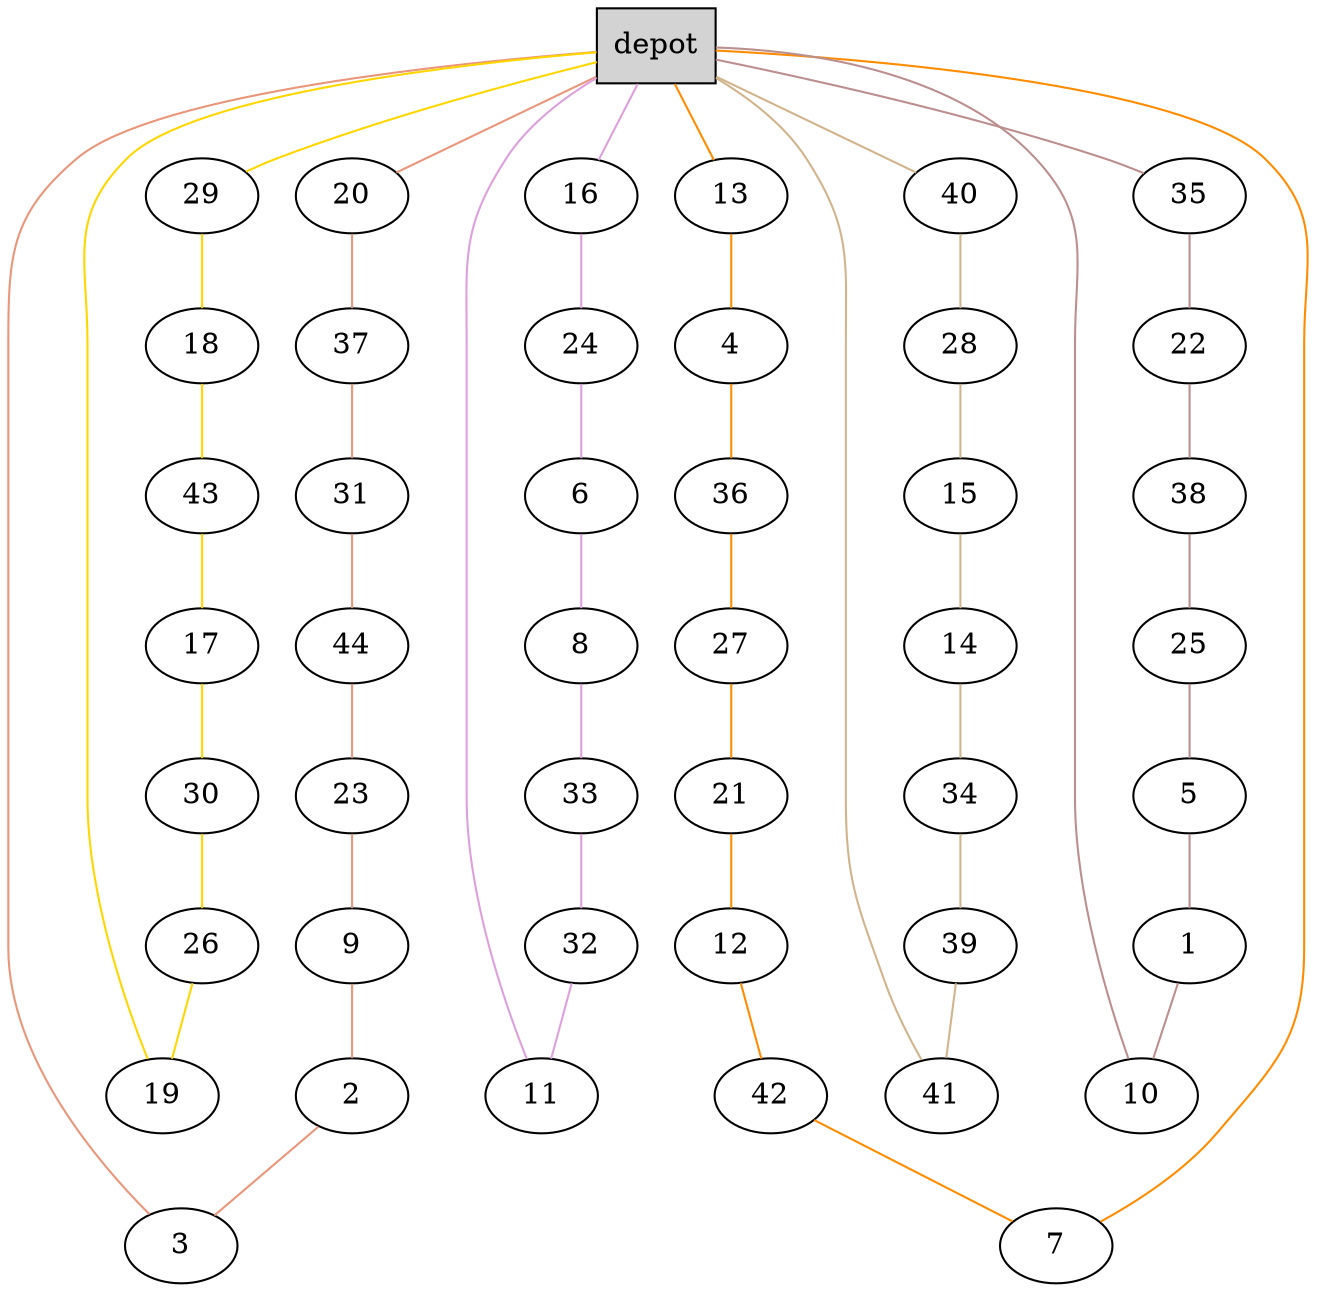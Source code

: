 graph G {
  0[shape = box, label = "depot", style = filled ];
  20[shape = ellipse];
  "0"--"20"[color = darksalmon];
  37[shape = ellipse];
  "20"--"37"[color = darksalmon];
  31[shape = ellipse];
  "37"--"31"[color = darksalmon];
  44[shape = ellipse];
  "31"--"44"[color = darksalmon];
  23[shape = ellipse];
  "44"--"23"[color = darksalmon];
  9[shape = ellipse];
  "23"--"9"[color = darksalmon];
  2[shape = ellipse];
  "9"--"2"[color = darksalmon];
  3[shape = ellipse];
  "2"--"3"[color = darksalmon];
  "3"--"0"[color = darksalmon];
  29[shape = ellipse];
  "0"--"29"[color = gold];
  18[shape = ellipse];
  "29"--"18"[color = gold];
  43[shape = ellipse];
  "18"--"43"[color = gold];
  17[shape = ellipse];
  "43"--"17"[color = gold];
  30[shape = ellipse];
  "17"--"30"[color = gold];
  26[shape = ellipse];
  "30"--"26"[color = gold];
  19[shape = ellipse];
  "26"--"19"[color = gold];
  "19"--"0"[color = gold];
  16[shape = ellipse];
  "0"--"16"[color = plum];
  24[shape = ellipse];
  "16"--"24"[color = plum];
  6[shape = ellipse];
  "24"--"6"[color = plum];
  8[shape = ellipse];
  "6"--"8"[color = plum];
  33[shape = ellipse];
  "8"--"33"[color = plum];
  32[shape = ellipse];
  "33"--"32"[color = plum];
  11[shape = ellipse];
  "32"--"11"[color = plum];
  "11"--"0"[color = plum];
  40[shape = ellipse];
  "0"--"40"[color = tan];
  28[shape = ellipse];
  "40"--"28"[color = tan];
  15[shape = ellipse];
  "28"--"15"[color = tan];
  14[shape = ellipse];
  "15"--"14"[color = tan];
  34[shape = ellipse];
  "14"--"34"[color = tan];
  39[shape = ellipse];
  "34"--"39"[color = tan];
  41[shape = ellipse];
  "39"--"41"[color = tan];
  "41"--"0"[color = tan];
  13[shape = ellipse];
  "0"--"13"[color = darkorange];
  4[shape = ellipse];
  "13"--"4"[color = darkorange];
  36[shape = ellipse];
  "4"--"36"[color = darkorange];
  27[shape = ellipse];
  "36"--"27"[color = darkorange];
  21[shape = ellipse];
  "27"--"21"[color = darkorange];
  12[shape = ellipse];
  "21"--"12"[color = darkorange];
  42[shape = ellipse];
  "12"--"42"[color = darkorange];
  7[shape = ellipse];
  "42"--"7"[color = darkorange];
  "7"--"0"[color = darkorange];
  35[shape = ellipse];
  "0"--"35"[color = rosybrown];
  22[shape = ellipse];
  "35"--"22"[color = rosybrown];
  38[shape = ellipse];
  "22"--"38"[color = rosybrown];
  25[shape = ellipse];
  "38"--"25"[color = rosybrown];
  5[shape = ellipse];
  "25"--"5"[color = rosybrown];
  1[shape = ellipse];
  "5"--"1"[color = rosybrown];
  10[shape = ellipse];
  "1"--"10"[color = rosybrown];
  "10"--"0"[color = rosybrown];
}

